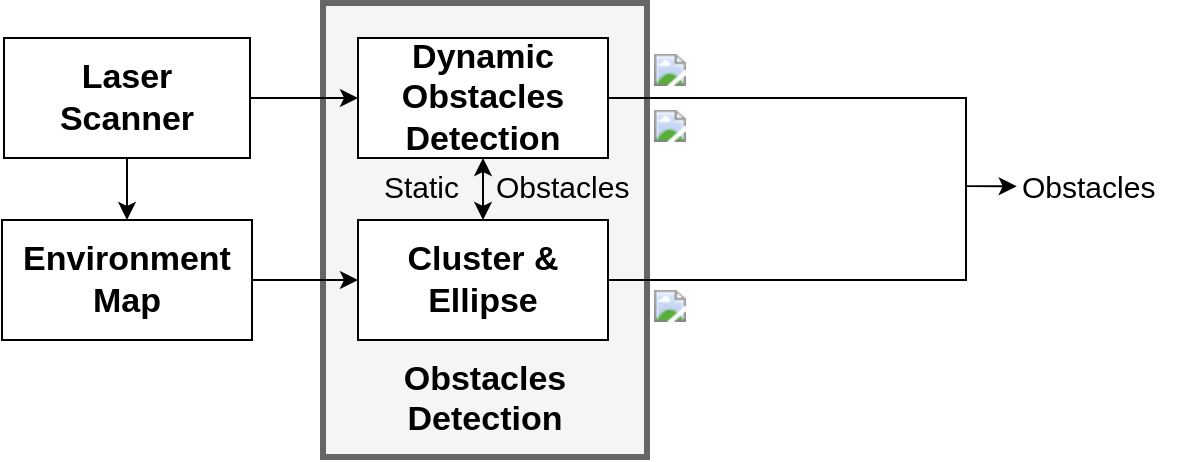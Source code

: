 <mxfile version="12.0.2" type="device" pages="1"><diagram id="GtU6shet2qsQ4XMdiGZg" name="Page-1"><mxGraphModel dx="1029" dy="528" grid="1" gridSize="10" guides="1" tooltips="1" connect="1" arrows="1" fold="1" page="1" pageScale="1" pageWidth="850" pageHeight="1100" math="0" shadow="0"><root><mxCell id="0"/><mxCell id="1" parent="0"/><mxCell id="objiQgWwj-m_Me3Cwdb8-12" value="" style="rounded=0;whiteSpace=wrap;html=1;rotation=90;fillColor=#f5f5f5;strokeColor=#666666;fontColor=#333333;strokeWidth=3;" parent="1" vertex="1"><mxGeometry x="246" y="172" width="227" height="162" as="geometry"/></mxCell><mxCell id="objiQgWwj-m_Me3Cwdb8-10" value="&lt;b&gt;&lt;font style=&quot;font-size: 17px&quot;&gt;Dynamic&lt;br&gt;Obstacles&lt;br&gt;Detection&lt;/font&gt;&lt;/b&gt;" style="rounded=0;whiteSpace=wrap;html=1;" parent="1" vertex="1"><mxGeometry x="296" y="157" width="125" height="60" as="geometry"/></mxCell><mxCell id="objiQgWwj-m_Me3Cwdb8-11" value="&lt;b&gt;&lt;font style=&quot;font-size: 17px&quot;&gt;Cluster &amp;amp;&lt;br&gt;Ellipse&lt;/font&gt;&lt;/b&gt;" style="rounded=0;whiteSpace=wrap;html=1;" parent="1" vertex="1"><mxGeometry x="296" y="248" width="125" height="60" as="geometry"/></mxCell><mxCell id="objiQgWwj-m_Me3Cwdb8-26" value="&lt;b&gt;&lt;font style=&quot;font-size: 17px&quot;&gt;Obstacles&lt;br&gt;Detection&lt;/font&gt;&lt;/b&gt;" style="text;html=1;resizable=0;points=[];autosize=1;align=center;verticalAlign=top;spacingTop=-4;" parent="1" vertex="1"><mxGeometry x="308.5" y="315" width="100" height="30" as="geometry"/></mxCell><mxCell id="as1aoyBlvxOgAQSeUWFe-2" value="&lt;font style=&quot;font-size: 15px&quot;&gt;Obstacles&lt;/font&gt;" style="text;html=1;resizable=0;points=[];autosize=1;align=left;verticalAlign=top;spacingTop=-4;" parent="1" vertex="1"><mxGeometry x="626" y="220" width="80" height="20" as="geometry"/></mxCell><mxCell id="5ToYBQdYtAgRLkhhFSce-1" value="" style="endArrow=classic;html=1;entryX=0.5;entryY=0;entryDx=0;entryDy=0;exitX=0.5;exitY=1;exitDx=0;exitDy=0;startArrow=classic;startFill=1;" parent="1" source="objiQgWwj-m_Me3Cwdb8-10" target="objiQgWwj-m_Me3Cwdb8-11" edge="1"><mxGeometry width="50" height="50" relative="1" as="geometry"><mxPoint x="181" y="460" as="sourcePoint"/><mxPoint x="231" y="410" as="targetPoint"/></mxGeometry></mxCell><mxCell id="5ToYBQdYtAgRLkhhFSce-2" value="&lt;font style=&quot;font-size: 15px&quot;&gt;Static&lt;/font&gt;" style="text;html=1;resizable=0;points=[];autosize=1;align=left;verticalAlign=top;spacingTop=-4;" parent="1" vertex="1"><mxGeometry x="307" y="220" width="50" height="20" as="geometry"/></mxCell><mxCell id="5ToYBQdYtAgRLkhhFSce-3" value="&lt;font style=&quot;font-size: 15px&quot;&gt;Obstacles&lt;/font&gt;" style="text;html=1;resizable=0;points=[];autosize=1;align=left;verticalAlign=top;spacingTop=-4;" parent="1" vertex="1"><mxGeometry x="363" y="220" width="80" height="20" as="geometry"/></mxCell><mxCell id="5ToYBQdYtAgRLkhhFSce-5" value="&lt;span style=&quot;font-size: 17px&quot;&gt;&lt;b&gt;Environment&lt;br&gt;&lt;/b&gt;&lt;/span&gt;&lt;font style=&quot;font-size: 17px&quot;&gt;&lt;b&gt;Map&lt;/b&gt;&lt;/font&gt;" style="rounded=0;whiteSpace=wrap;html=1;" parent="1" vertex="1"><mxGeometry x="118" y="248" width="125" height="60" as="geometry"/></mxCell><mxCell id="DMGot9bPb72E5w8QBi6L-1" value="" style="edgeStyle=orthogonalEdgeStyle;rounded=0;orthogonalLoop=1;jettySize=auto;html=1;" parent="1" source="5ToYBQdYtAgRLkhhFSce-6" target="5ToYBQdYtAgRLkhhFSce-5" edge="1"><mxGeometry relative="1" as="geometry"/></mxCell><mxCell id="5ToYBQdYtAgRLkhhFSce-6" value="&lt;span style=&quot;font-size: 17px&quot;&gt;&lt;b&gt;Laser&lt;br&gt;&lt;/b&gt;&lt;/span&gt;&lt;font style=&quot;font-size: 17px&quot;&gt;&lt;b&gt;Scanner&lt;/b&gt;&lt;/font&gt;" style="rounded=0;whiteSpace=wrap;html=1;" parent="1" vertex="1"><mxGeometry x="119" y="157" width="123" height="60" as="geometry"/></mxCell><mxCell id="5ToYBQdYtAgRLkhhFSce-7" value="" style="endArrow=classic;html=1;exitX=1;exitY=0.5;exitDx=0;exitDy=0;entryX=0;entryY=0.5;entryDx=0;entryDy=0;" parent="1" source="5ToYBQdYtAgRLkhhFSce-5" target="objiQgWwj-m_Me3Cwdb8-11" edge="1"><mxGeometry width="50" height="50" relative="1" as="geometry"><mxPoint x="161" y="440" as="sourcePoint"/><mxPoint x="211" y="390" as="targetPoint"/></mxGeometry></mxCell><mxCell id="5ToYBQdYtAgRLkhhFSce-8" value="" style="endArrow=classic;html=1;entryX=0;entryY=0.5;entryDx=0;entryDy=0;exitX=1;exitY=0.5;exitDx=0;exitDy=0;" parent="1" source="5ToYBQdYtAgRLkhhFSce-6" edge="1"><mxGeometry width="50" height="50" relative="1" as="geometry"><mxPoint x="201" y="190" as="sourcePoint"/><mxPoint x="296" y="187" as="targetPoint"/></mxGeometry></mxCell><mxCell id="5ToYBQdYtAgRLkhhFSce-9" value="" style="endArrow=classic;html=1;exitX=1;exitY=0.5;exitDx=0;exitDy=0;entryX=-0.008;entryY=0.557;entryDx=0;entryDy=0;entryPerimeter=0;rounded=0;" parent="1" source="objiQgWwj-m_Me3Cwdb8-10" target="as1aoyBlvxOgAQSeUWFe-2" edge="1"><mxGeometry width="50" height="50" relative="1" as="geometry"><mxPoint x="501" y="200" as="sourcePoint"/><mxPoint x="551" y="150" as="targetPoint"/><Array as="points"><mxPoint x="600" y="187"/><mxPoint x="600" y="231"/></Array></mxGeometry></mxCell><mxCell id="5ToYBQdYtAgRLkhhFSce-10" value="" style="endArrow=none;html=1;exitX=1;exitY=0.5;exitDx=0;exitDy=0;rounded=0;" parent="1" source="objiQgWwj-m_Me3Cwdb8-11" edge="1"><mxGeometry width="50" height="50" relative="1" as="geometry"><mxPoint x="571" y="359" as="sourcePoint"/><mxPoint x="600" y="230" as="targetPoint"/><Array as="points"><mxPoint x="600" y="278"/></Array></mxGeometry></mxCell><mxCell id="5ToYBQdYtAgRLkhhFSce-11" value="&lt;font style=&quot;font-size: 10px&quot;&gt;&lt;img src=&quot;http://latex.codecogs.com/svg.latex?(x_{i,obst},y_{i,obst},\theta_{i,obst})&quot; border=&quot;0&quot;&gt;&lt;/font&gt;" style="text;html=1;resizable=0;points=[];autosize=1;align=left;verticalAlign=top;spacingTop=-4;" parent="1" vertex="1"><mxGeometry x="442" y="162" width="20" height="20" as="geometry"/></mxCell><mxCell id="5ToYBQdYtAgRLkhhFSce-12" value="&lt;font style=&quot;font-size: 10px&quot;&gt;&lt;img src=&quot;http://latex.codecogs.com/svg.latex?(v_{i,obst},\omega_{i,obst})&quot; border=&quot;0&quot;&gt;&lt;/font&gt;" style="text;html=1;resizable=0;points=[];autosize=1;align=left;verticalAlign=top;spacingTop=-4;direction=south;" parent="1" vertex="1"><mxGeometry x="442" y="190" width="20" height="20" as="geometry"/></mxCell><mxCell id="5ToYBQdYtAgRLkhhFSce-13" value="&lt;font style=&quot;font-size: 10px&quot;&gt;&lt;img src=&quot;http://latex.codecogs.com/svg.latex?(x_{\imath,obst},y_{\imath,obst})&quot; border=&quot;0&quot;&gt;&lt;/font&gt;" style="text;html=1;resizable=0;points=[];autosize=1;align=left;verticalAlign=top;spacingTop=-4;" parent="1" vertex="1"><mxGeometry x="442" y="280" width="20" height="20" as="geometry"/></mxCell></root></mxGraphModel></diagram></mxfile>